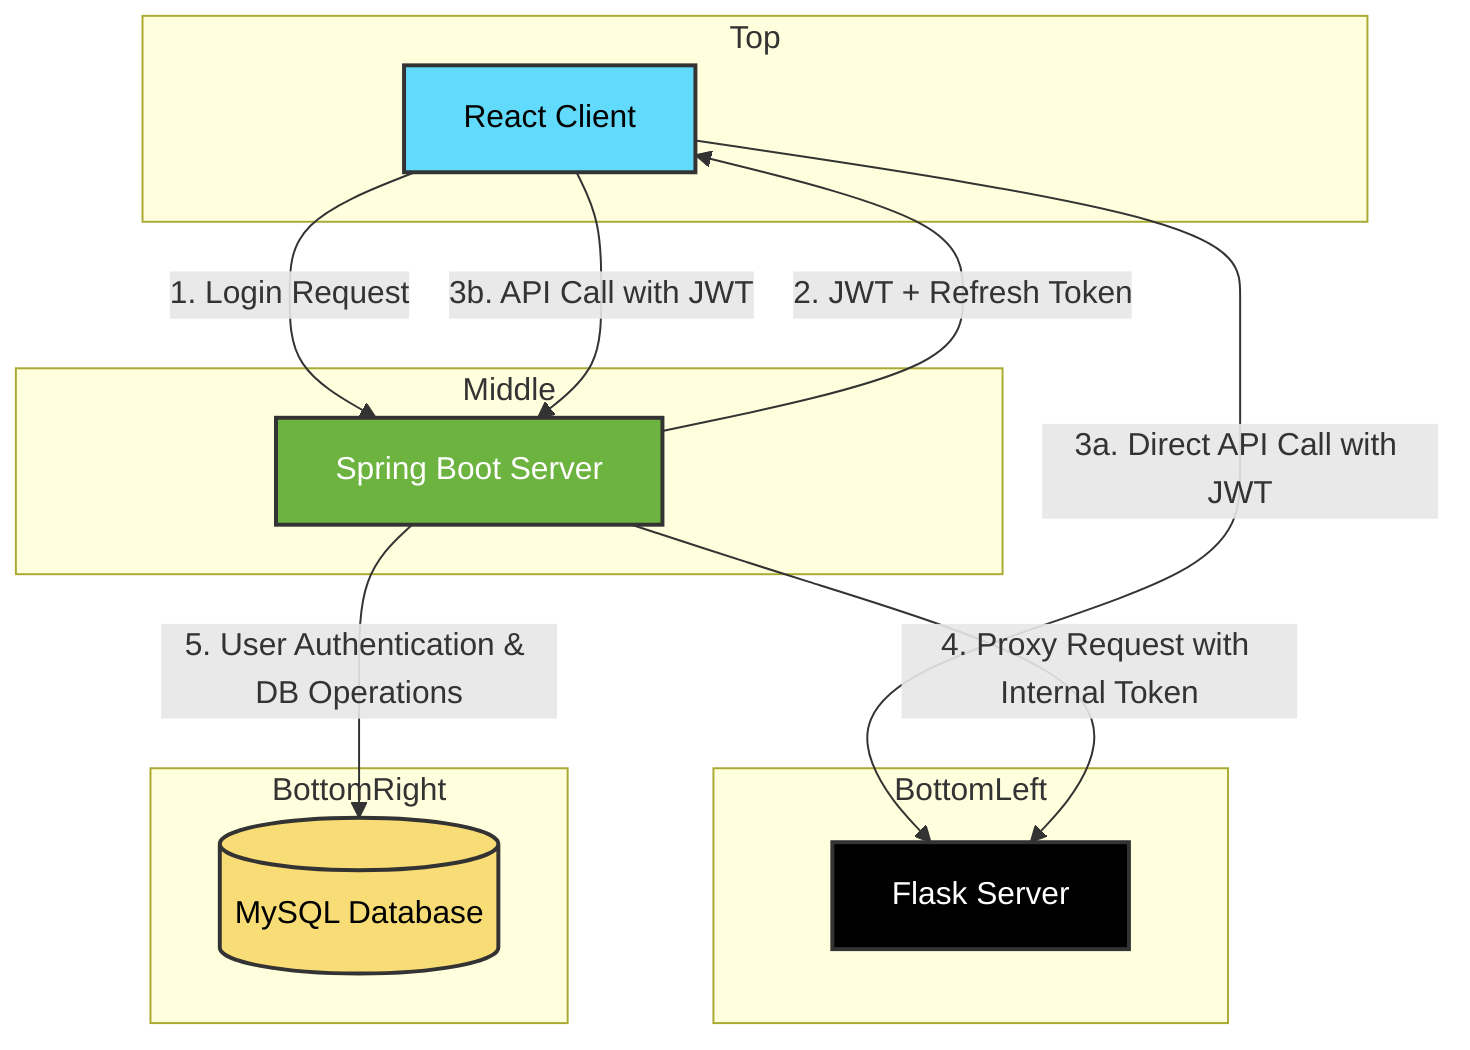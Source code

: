 graph TB
%% הגדרת צבעים
    classDef reactClient fill:#61DAFB,stroke:#333,stroke-width:2px,color:black
    classDef springServer fill:#6DB33F,stroke:#333,stroke-width:2px,color:white
    classDef flaskServer fill:#000000,stroke:#333,stroke-width:2px,color:white
    classDef database fill:#F8DC75,stroke:#333,stroke-width:2px,color:black

%% הגדרת הצמתים בתתי-גרפים לקביעת מיקום אנכי
    subgraph Top
        ReactClient["React Client"]:::reactClient
    end

    subgraph Middle
        SpringServer["Spring Boot Server"]:::springServer
    end

    subgraph BottomLeft
        FlaskServer["Flask Server"]:::flaskServer
    end

    subgraph BottomRight
        DB[("MySQL Database")]:::database
    end

%% קישורים בין הצמתים
    ReactClient --"1. Login Request"--> SpringServer
    SpringServer --"2. JWT + Refresh Token"--> ReactClient
ReactClient --"3a. Direct API Call with JWT"--> FlaskServer
ReactClient --"3b. API Call with JWT"--> SpringServer
SpringServer --"4. Proxy Request with Internal Token"--> FlaskServer
SpringServer --"5. User Authentication & DB Operations"--> DB